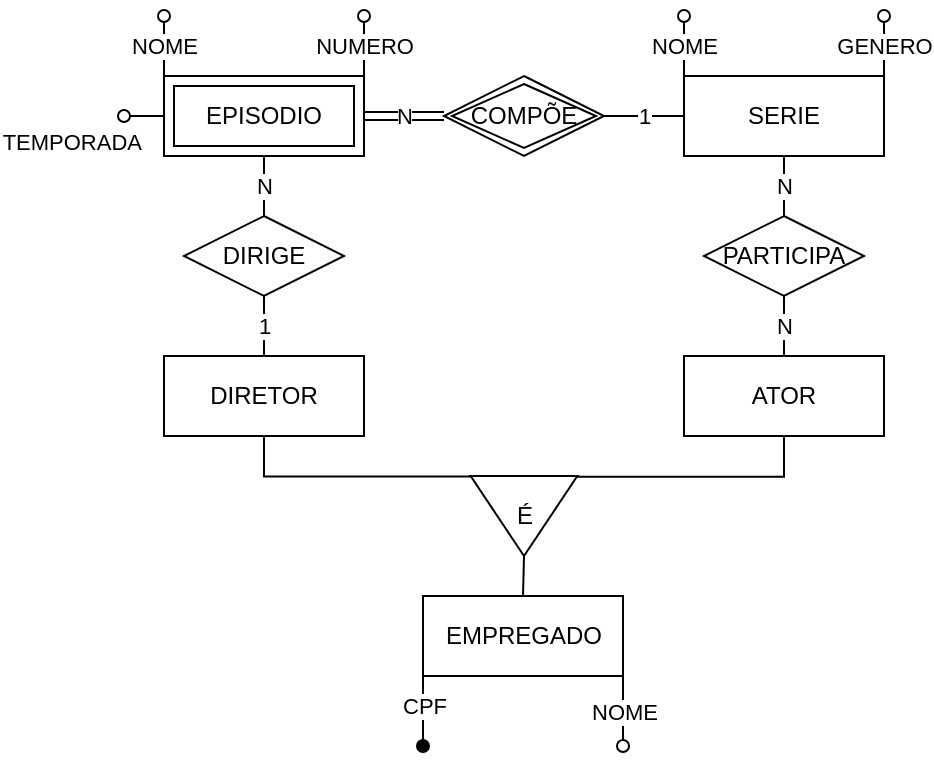 <mxfile version="14.4.3" type="device"><diagram id="PYShKqPtXb7aoU3GdNrQ" name="Página-1"><mxGraphModel dx="774" dy="694" grid="1" gridSize="10" guides="1" tooltips="1" connect="1" arrows="1" fold="1" page="1" pageScale="1" pageWidth="827" pageHeight="1169" math="0" shadow="0"><root><mxCell id="0"/><mxCell id="1" parent="0"/><mxCell id="7a0Jf7p5rHxV-VLhk3ao-19" style="edgeStyle=orthogonalEdgeStyle;rounded=0;orthogonalLoop=1;jettySize=auto;html=1;exitX=0.5;exitY=1;exitDx=0;exitDy=0;endArrow=none;endFill=0;entryX=0.009;entryY=0.012;entryDx=0;entryDy=0;entryPerimeter=0;" parent="1" source="7a0Jf7p5rHxV-VLhk3ao-1" target="7a0Jf7p5rHxV-VLhk3ao-14" edge="1"><mxGeometry relative="1" as="geometry"><mxPoint x="390" y="400" as="targetPoint"/><Array as="points"><mxPoint x="460" y="370"/></Array></mxGeometry></mxCell><mxCell id="7a0Jf7p5rHxV-VLhk3ao-1" value="ATOR" style="whiteSpace=wrap;html=1;align=center;" parent="1" vertex="1"><mxGeometry x="410" y="310" width="100" height="40" as="geometry"/></mxCell><mxCell id="7a0Jf7p5rHxV-VLhk3ao-39" value="NOME" style="edgeStyle=orthogonalEdgeStyle;rounded=0;orthogonalLoop=1;jettySize=auto;html=1;exitX=0;exitY=0;exitDx=0;exitDy=0;endArrow=oval;endFill=0;" parent="1" source="7a0Jf7p5rHxV-VLhk3ao-2" edge="1"><mxGeometry relative="1" as="geometry"><mxPoint x="410" y="140" as="targetPoint"/></mxGeometry></mxCell><mxCell id="7a0Jf7p5rHxV-VLhk3ao-40" value="GENERO" style="edgeStyle=orthogonalEdgeStyle;rounded=0;orthogonalLoop=1;jettySize=auto;html=1;exitX=1;exitY=0;exitDx=0;exitDy=0;endArrow=oval;endFill=0;" parent="1" source="7a0Jf7p5rHxV-VLhk3ao-2" edge="1"><mxGeometry relative="1" as="geometry"><mxPoint x="510" y="140" as="targetPoint"/></mxGeometry></mxCell><mxCell id="7a0Jf7p5rHxV-VLhk3ao-2" value="SERIE" style="whiteSpace=wrap;html=1;align=center;" parent="1" vertex="1"><mxGeometry x="410" y="170" width="100" height="40" as="geometry"/></mxCell><mxCell id="7a0Jf7p5rHxV-VLhk3ao-20" style="edgeStyle=orthogonalEdgeStyle;rounded=0;orthogonalLoop=1;jettySize=auto;html=1;exitX=0.5;exitY=1;exitDx=0;exitDy=0;endArrow=none;endFill=0;entryX=0.006;entryY=0.985;entryDx=0;entryDy=0;entryPerimeter=0;" parent="1" source="7a0Jf7p5rHxV-VLhk3ao-3" target="7a0Jf7p5rHxV-VLhk3ao-14" edge="1"><mxGeometry relative="1" as="geometry"><mxPoint x="370" y="400" as="targetPoint"/><Array as="points"><mxPoint x="200" y="370"/></Array></mxGeometry></mxCell><mxCell id="7a0Jf7p5rHxV-VLhk3ao-3" value="DIRETOR" style="whiteSpace=wrap;html=1;align=center;" parent="1" vertex="1"><mxGeometry x="150" y="310" width="100" height="40" as="geometry"/></mxCell><mxCell id="7a0Jf7p5rHxV-VLhk3ao-37" value="NOME" style="edgeStyle=orthogonalEdgeStyle;rounded=0;orthogonalLoop=1;jettySize=auto;html=1;exitX=0;exitY=0;exitDx=0;exitDy=0;endArrow=oval;endFill=0;" parent="1" source="7a0Jf7p5rHxV-VLhk3ao-11" edge="1"><mxGeometry relative="1" as="geometry"><mxPoint x="150" y="140" as="targetPoint"/></mxGeometry></mxCell><mxCell id="7a0Jf7p5rHxV-VLhk3ao-38" value="NUMERO" style="edgeStyle=orthogonalEdgeStyle;rounded=0;orthogonalLoop=1;jettySize=auto;html=1;exitX=1;exitY=0;exitDx=0;exitDy=0;endArrow=oval;endFill=0;" parent="1" source="7a0Jf7p5rHxV-VLhk3ao-11" edge="1"><mxGeometry relative="1" as="geometry"><mxPoint x="250" y="140" as="targetPoint"/></mxGeometry></mxCell><mxCell id="7a0Jf7p5rHxV-VLhk3ao-41" value="TEMPORADA" style="edgeStyle=orthogonalEdgeStyle;rounded=0;orthogonalLoop=1;jettySize=auto;html=1;exitX=0;exitY=0.5;exitDx=0;exitDy=0;endArrow=oval;endFill=0;labelPosition=left;verticalLabelPosition=bottom;align=right;verticalAlign=top;labelBackgroundColor=none;" parent="1" source="7a0Jf7p5rHxV-VLhk3ao-11" edge="1"><mxGeometry relative="1" as="geometry"><mxPoint x="130" y="190" as="targetPoint"/></mxGeometry></mxCell><mxCell id="7a0Jf7p5rHxV-VLhk3ao-11" value="EPISODIO" style="shape=ext;margin=3;double=1;whiteSpace=wrap;html=1;align=center;" parent="1" vertex="1"><mxGeometry x="150" y="170" width="100" height="40" as="geometry"/></mxCell><mxCell id="7a0Jf7p5rHxV-VLhk3ao-35" value="CPF" style="edgeStyle=orthogonalEdgeStyle;rounded=0;orthogonalLoop=1;jettySize=auto;html=1;exitX=0;exitY=1;exitDx=0;exitDy=0;endArrow=oval;endFill=1;" parent="1" source="7a0Jf7p5rHxV-VLhk3ao-13" edge="1"><mxGeometry x="-0.143" relative="1" as="geometry"><mxPoint x="279.5" y="505" as="targetPoint"/><Array as="points"><mxPoint x="279.5" y="485"/><mxPoint x="279.5" y="485"/></Array><mxPoint as="offset"/></mxGeometry></mxCell><mxCell id="7a0Jf7p5rHxV-VLhk3ao-36" value="NOME" style="edgeStyle=orthogonalEdgeStyle;rounded=0;orthogonalLoop=1;jettySize=auto;html=1;exitX=1;exitY=1;exitDx=0;exitDy=0;endArrow=oval;endFill=0;" parent="1" source="7a0Jf7p5rHxV-VLhk3ao-13" edge="1"><mxGeometry relative="1" as="geometry"><mxPoint x="379.5" y="505" as="targetPoint"/></mxGeometry></mxCell><mxCell id="7a0Jf7p5rHxV-VLhk3ao-13" value="EMPREGADO" style="whiteSpace=wrap;html=1;align=center;" parent="1" vertex="1"><mxGeometry x="279.5" y="430" width="100" height="40" as="geometry"/></mxCell><mxCell id="7a0Jf7p5rHxV-VLhk3ao-16" value="" style="group" parent="1" vertex="1" connectable="0"><mxGeometry x="303.335" y="370.005" width="53.33" height="40" as="geometry"/></mxCell><mxCell id="7a0Jf7p5rHxV-VLhk3ao-14" value="" style="triangle;whiteSpace=wrap;html=1;rotation=90;" parent="7a0Jf7p5rHxV-VLhk3ao-16" vertex="1"><mxGeometry x="6.665" y="-6.665" width="40" height="53.33" as="geometry"/></mxCell><mxCell id="7a0Jf7p5rHxV-VLhk3ao-15" value="É" style="text;html=1;align=center;verticalAlign=middle;resizable=0;points=[];autosize=1;" parent="7a0Jf7p5rHxV-VLhk3ao-16" vertex="1"><mxGeometry x="16.665" y="9.995" width="20" height="20" as="geometry"/></mxCell><mxCell id="7a0Jf7p5rHxV-VLhk3ao-17" style="edgeStyle=orthogonalEdgeStyle;rounded=0;orthogonalLoop=1;jettySize=auto;html=1;exitX=1;exitY=0.5;exitDx=0;exitDy=0;entryX=0.5;entryY=0;entryDx=0;entryDy=0;endArrow=none;endFill=0;" parent="1" source="7a0Jf7p5rHxV-VLhk3ao-14" target="7a0Jf7p5rHxV-VLhk3ao-13" edge="1"><mxGeometry relative="1" as="geometry"/></mxCell><mxCell id="7a0Jf7p5rHxV-VLhk3ao-25" value="1" style="edgeStyle=orthogonalEdgeStyle;rounded=0;orthogonalLoop=1;jettySize=auto;html=1;endArrow=none;endFill=0;" parent="1" source="7a0Jf7p5rHxV-VLhk3ao-24" target="7a0Jf7p5rHxV-VLhk3ao-2" edge="1"><mxGeometry relative="1" as="geometry"/></mxCell><mxCell id="7a0Jf7p5rHxV-VLhk3ao-26" value="N" style="edgeStyle=orthogonalEdgeStyle;rounded=0;orthogonalLoop=1;jettySize=auto;html=1;endArrow=none;endFill=0;shape=link;" parent="1" source="7a0Jf7p5rHxV-VLhk3ao-24" target="7a0Jf7p5rHxV-VLhk3ao-11" edge="1"><mxGeometry relative="1" as="geometry"/></mxCell><mxCell id="7a0Jf7p5rHxV-VLhk3ao-24" value="COMPÕE" style="shape=rhombus;double=1;perimeter=rhombusPerimeter;whiteSpace=wrap;html=1;align=center;" parent="1" vertex="1"><mxGeometry x="290" y="170" width="80" height="40" as="geometry"/></mxCell><mxCell id="7a0Jf7p5rHxV-VLhk3ao-29" value="N" style="edgeStyle=orthogonalEdgeStyle;rounded=0;orthogonalLoop=1;jettySize=auto;html=1;endArrow=none;endFill=0;" parent="1" source="7a0Jf7p5rHxV-VLhk3ao-28" target="7a0Jf7p5rHxV-VLhk3ao-2" edge="1"><mxGeometry relative="1" as="geometry"/></mxCell><mxCell id="7a0Jf7p5rHxV-VLhk3ao-30" value="N" style="edgeStyle=orthogonalEdgeStyle;rounded=0;orthogonalLoop=1;jettySize=auto;html=1;endArrow=none;endFill=0;" parent="1" source="7a0Jf7p5rHxV-VLhk3ao-28" target="7a0Jf7p5rHxV-VLhk3ao-1" edge="1"><mxGeometry relative="1" as="geometry"/></mxCell><mxCell id="7a0Jf7p5rHxV-VLhk3ao-28" value="PARTICIPA" style="shape=rhombus;perimeter=rhombusPerimeter;whiteSpace=wrap;html=1;align=center;" parent="1" vertex="1"><mxGeometry x="420" y="240" width="80" height="40" as="geometry"/></mxCell><mxCell id="7a0Jf7p5rHxV-VLhk3ao-32" value="N" style="edgeStyle=orthogonalEdgeStyle;rounded=0;orthogonalLoop=1;jettySize=auto;html=1;endArrow=none;endFill=0;" parent="1" source="7a0Jf7p5rHxV-VLhk3ao-31" target="7a0Jf7p5rHxV-VLhk3ao-11" edge="1"><mxGeometry relative="1" as="geometry"/></mxCell><mxCell id="7a0Jf7p5rHxV-VLhk3ao-33" value="1" style="edgeStyle=orthogonalEdgeStyle;rounded=0;orthogonalLoop=1;jettySize=auto;html=1;endArrow=none;endFill=0;" parent="1" source="7a0Jf7p5rHxV-VLhk3ao-31" target="7a0Jf7p5rHxV-VLhk3ao-3" edge="1"><mxGeometry relative="1" as="geometry"/></mxCell><mxCell id="7a0Jf7p5rHxV-VLhk3ao-31" value="DIRIGE" style="shape=rhombus;perimeter=rhombusPerimeter;whiteSpace=wrap;html=1;align=center;" parent="1" vertex="1"><mxGeometry x="160" y="240" width="80" height="40" as="geometry"/></mxCell></root></mxGraphModel></diagram></mxfile>
